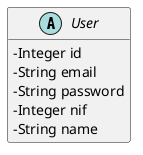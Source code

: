 @startuml
skinparam classAttributeIconSize 0
hide methods
left to right direction



abstract class User{
-Integer id
-String email
-String password
-Integer nif
-String name
}




@enduml